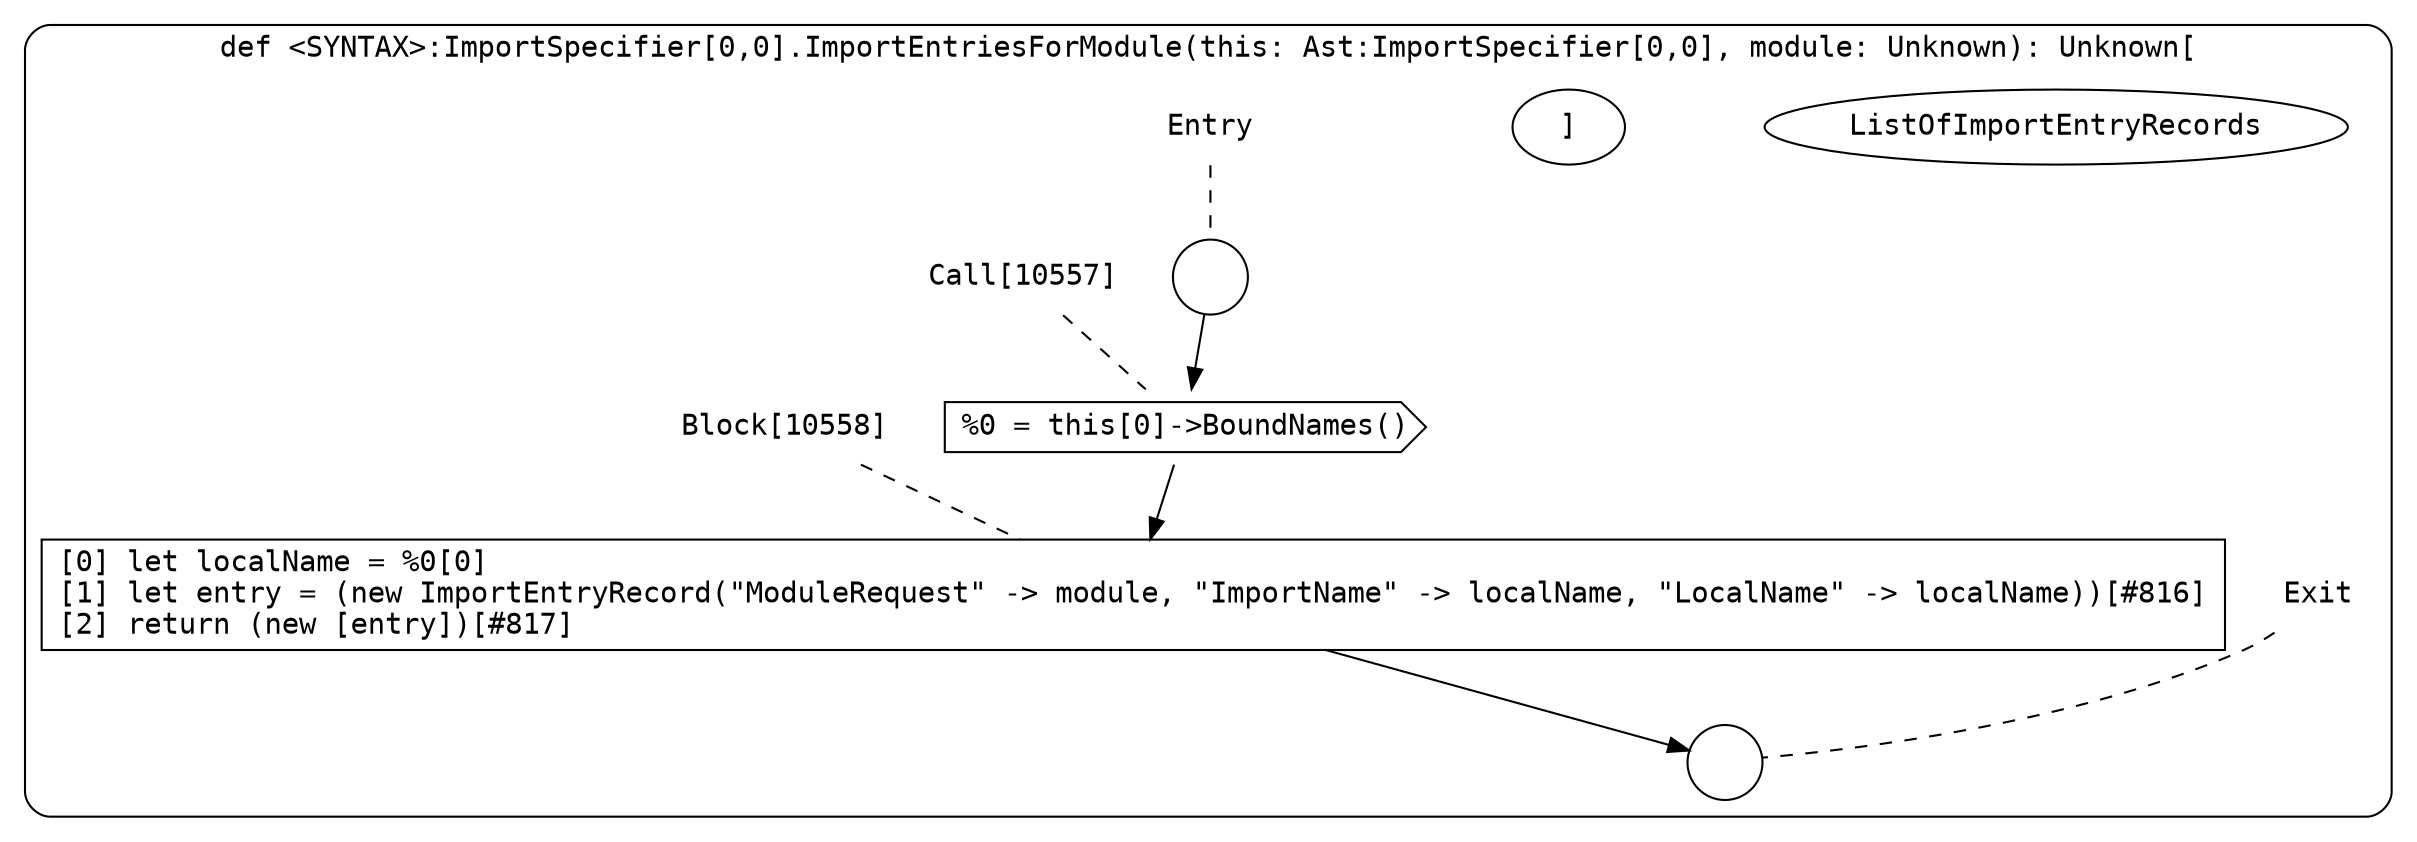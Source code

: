 digraph {
  graph [fontname = "Consolas"]
  node [fontname = "Consolas"]
  edge [fontname = "Consolas"]
  subgraph cluster1920 {
    label = "def <SYNTAX>:ImportSpecifier[0,0].ImportEntriesForModule(this: Ast:ImportSpecifier[0,0], module: Unknown): Unknown["ListOfImportEntryRecords"]"
    style = rounded
    cluster1920_entry_name [shape=none, label=<<font color="black">Entry</font>>]
    cluster1920_entry_name -> cluster1920_entry [arrowhead=none, color="black", style=dashed]
    cluster1920_entry [shape=circle label=" " color="black" fillcolor="white" style=filled]
    cluster1920_entry -> node10557 [color="black"]
    cluster1920_exit_name [shape=none, label=<<font color="black">Exit</font>>]
    cluster1920_exit_name -> cluster1920_exit [arrowhead=none, color="black", style=dashed]
    cluster1920_exit [shape=circle label=" " color="black" fillcolor="white" style=filled]
    node10557_name [shape=none, label=<<font color="black">Call[10557]</font>>]
    node10557_name -> node10557 [arrowhead=none, color="black", style=dashed]
    node10557 [shape=cds, label=<<font color="black">%0 = this[0]-&gt;BoundNames()</font>> color="black" fillcolor="white", style=filled]
    node10557 -> node10558 [color="black"]
    node10558_name [shape=none, label=<<font color="black">Block[10558]</font>>]
    node10558_name -> node10558 [arrowhead=none, color="black", style=dashed]
    node10558 [shape=box, label=<<font color="black">[0] let localName = %0[0]<BR ALIGN="LEFT"/>[1] let entry = (new ImportEntryRecord(&quot;ModuleRequest&quot; -&gt; module, &quot;ImportName&quot; -&gt; localName, &quot;LocalName&quot; -&gt; localName))[#816]<BR ALIGN="LEFT"/>[2] return (new [entry])[#817]<BR ALIGN="LEFT"/></font>> color="black" fillcolor="white", style=filled]
    node10558 -> cluster1920_exit [color="black"]
  }
}